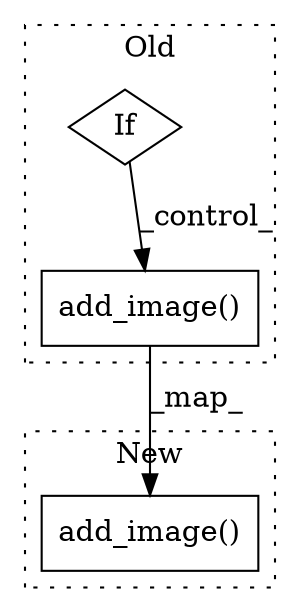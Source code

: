 digraph G {
subgraph cluster0 {
1 [label="add_image()" a="75" s="8333,8387" l="25,20" shape="box"];
3 [label="If" a="96" s="7988" l="3" shape="diamond"];
label = "Old";
style="dotted";
}
subgraph cluster1 {
2 [label="add_image()" a="75" s="8620,8675" l="25,20" shape="box"];
label = "New";
style="dotted";
}
1 -> 2 [label="_map_"];
3 -> 1 [label="_control_"];
}